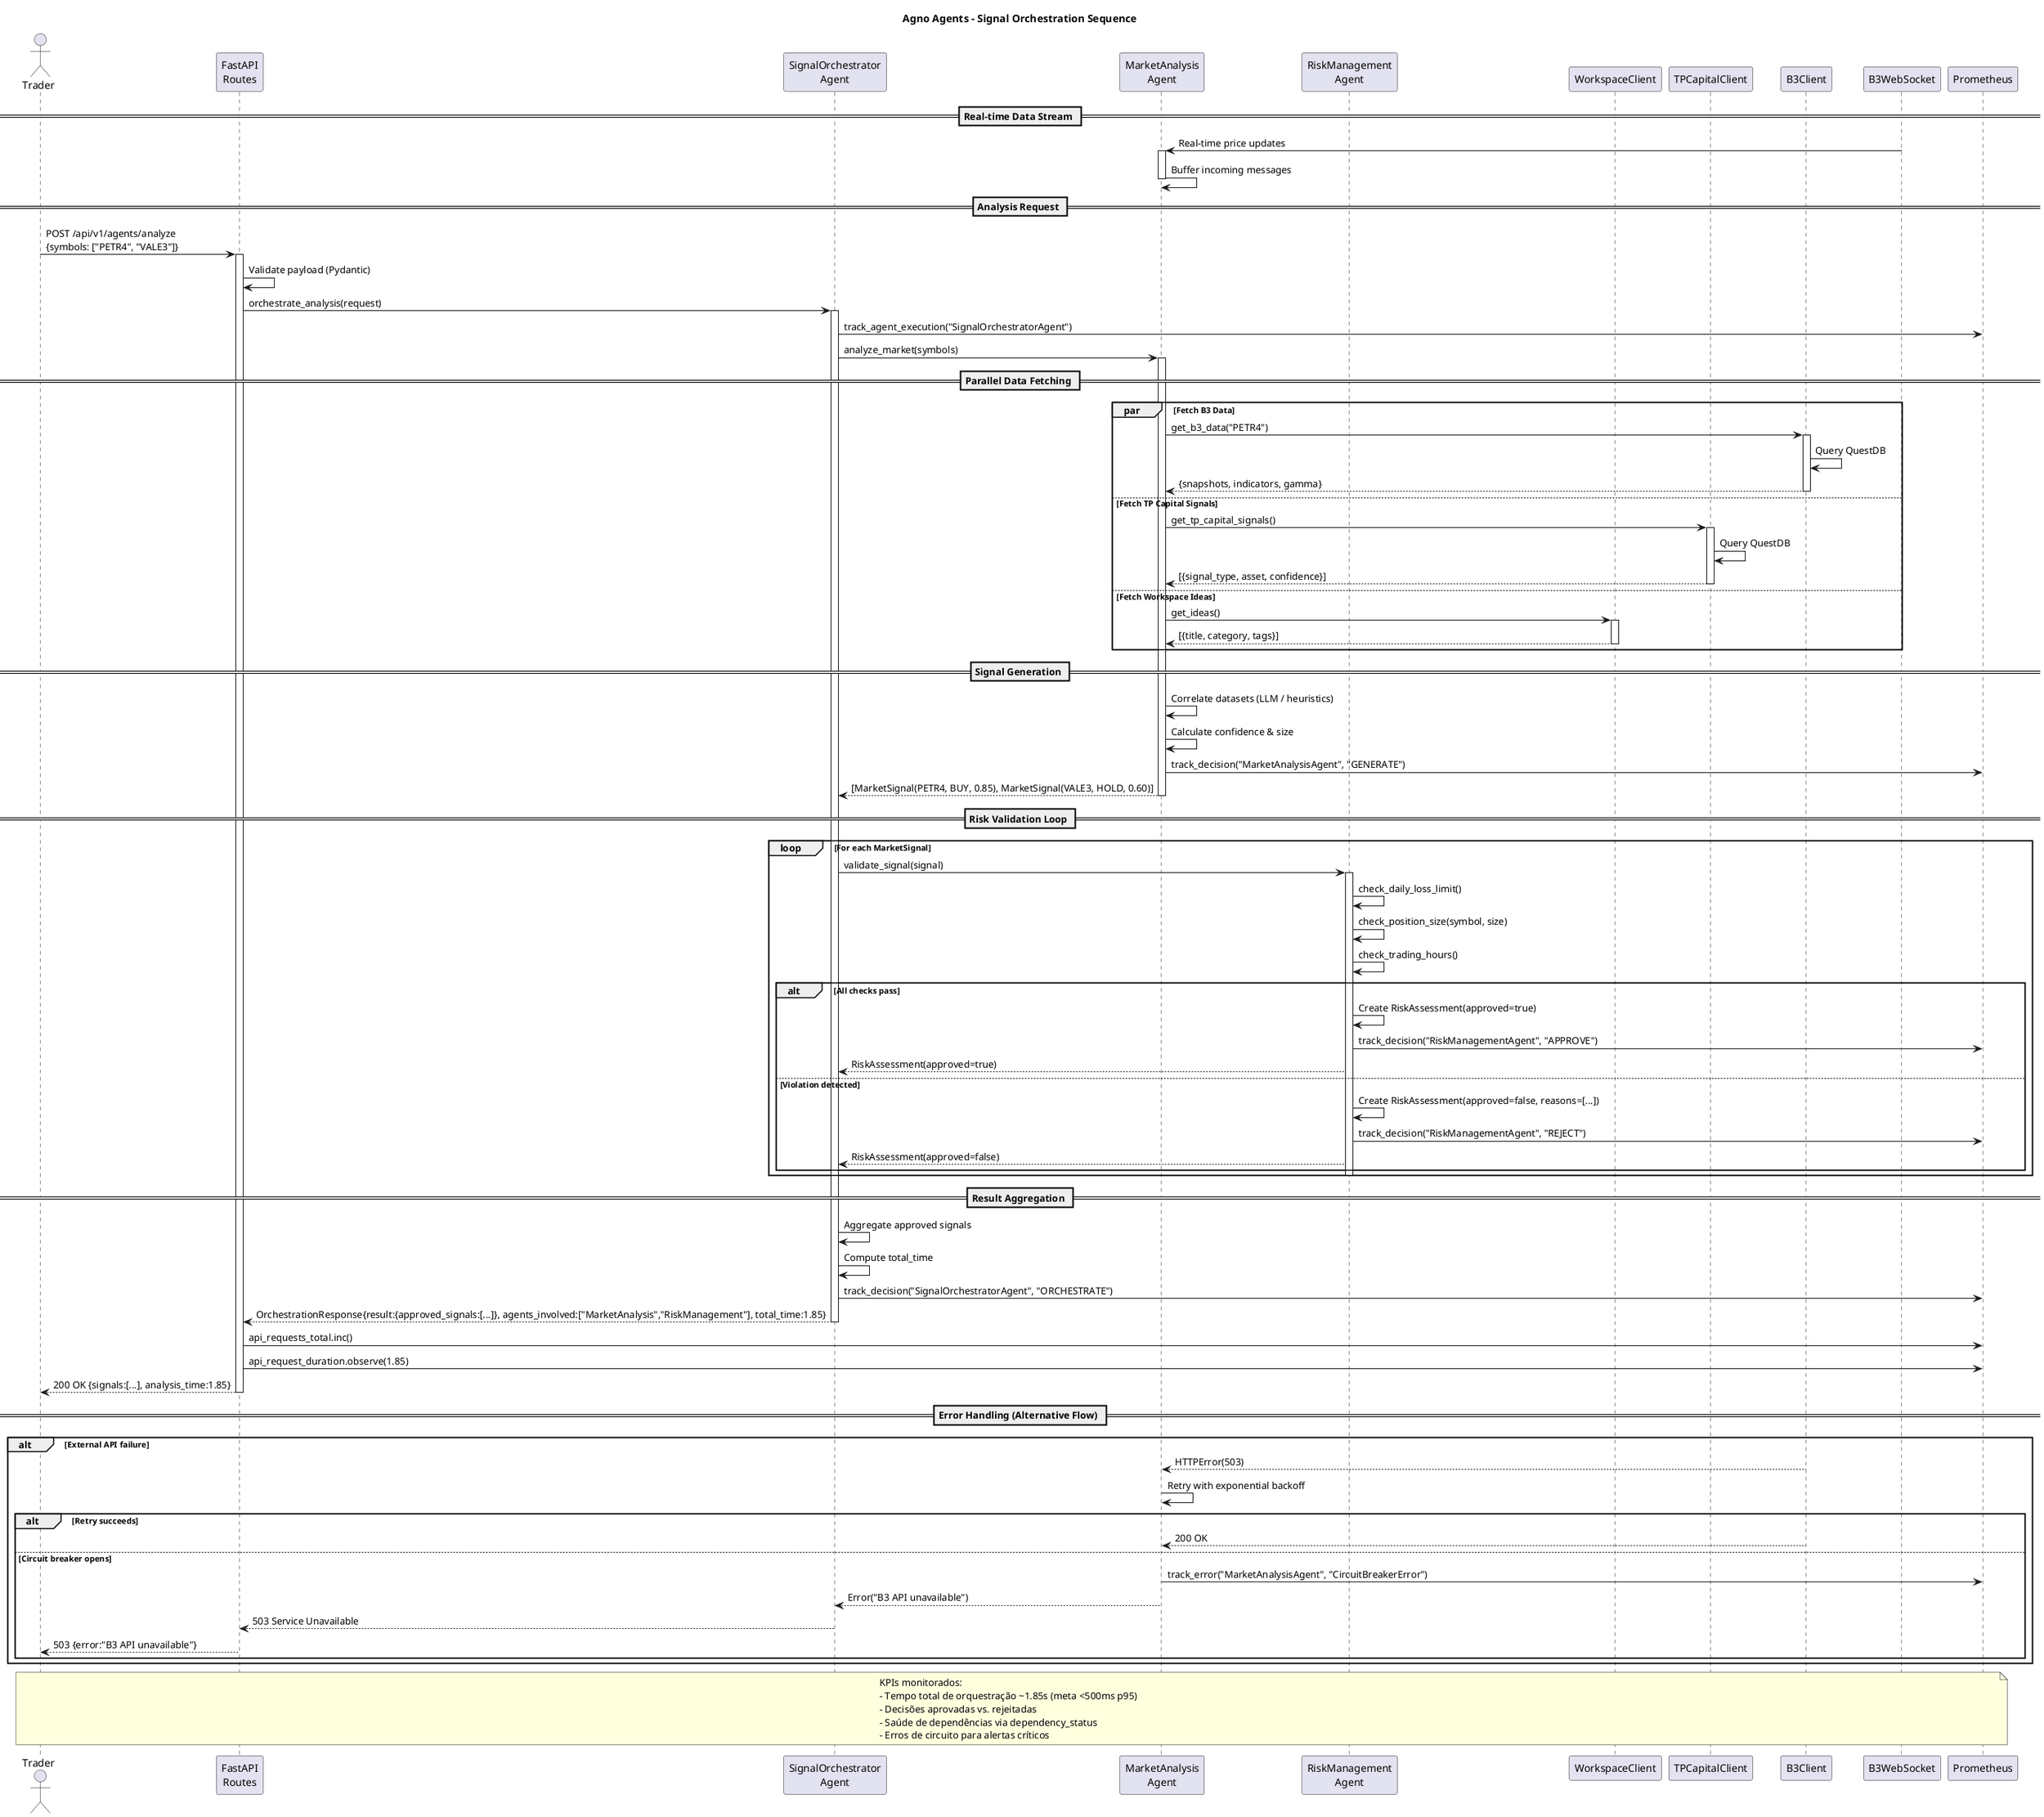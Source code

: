@startuml
title Agno Agents - Signal Orchestration Sequence

actor Trader
participant "FastAPI\nRoutes" as API
participant "SignalOrchestrator\nAgent" as Orchestrator
participant "MarketAnalysis\nAgent" as MarketAgent
participant "RiskManagement\nAgent" as RiskAgent
participant "WorkspaceClient" as Workspace
participant "TPCapitalClient" as TPCapital
participant "B3Client" as B3
participant "B3WebSocket" as B3WS
participant "Prometheus" as Metrics

== Real-time Data Stream ==
B3WS -> MarketAgent : Real-time price updates
activate MarketAgent
MarketAgent -> MarketAgent : Buffer incoming messages
deactivate MarketAgent

== Analysis Request ==
Trader -> API : POST /api/v1/agents/analyze\n{symbols: ["PETR4", "VALE3"]}
activate API
API -> API : Validate payload (Pydantic)
API -> Orchestrator : orchestrate_analysis(request)
activate Orchestrator

Orchestrator -> Metrics : track_agent_execution("SignalOrchestratorAgent")
Orchestrator -> MarketAgent : analyze_market(symbols)
activate MarketAgent

== Parallel Data Fetching ==
par Fetch B3 Data
  MarketAgent -> B3 : get_b3_data("PETR4")
  activate B3
  B3 -> B3 : Query QuestDB
  B3 --> MarketAgent : {snapshots, indicators, gamma}
  deactivate B3
else Fetch TP Capital Signals
  MarketAgent -> TPCapital : get_tp_capital_signals()
  activate TPCapital
  TPCapital -> TPCapital : Query QuestDB
  TPCapital --> MarketAgent : [{signal_type, asset, confidence}]
  deactivate TPCapital
else Fetch Workspace Ideas
  MarketAgent -> Workspace : get_ideas()
  activate Workspace
  Workspace --> MarketAgent : [{title, category, tags}]
  deactivate Workspace
end

== Signal Generation ==
MarketAgent -> MarketAgent : Correlate datasets (LLM / heuristics)
MarketAgent -> MarketAgent : Calculate confidence & size
MarketAgent -> Metrics : track_decision("MarketAnalysisAgent", "GENERATE")
MarketAgent --> Orchestrator : [MarketSignal(PETR4, BUY, 0.85), MarketSignal(VALE3, HOLD, 0.60)]
deactivate MarketAgent

== Risk Validation Loop ==
loop For each MarketSignal
  Orchestrator -> RiskAgent : validate_signal(signal)
  activate RiskAgent
  RiskAgent -> RiskAgent : check_daily_loss_limit()
  RiskAgent -> RiskAgent : check_position_size(symbol, size)
  RiskAgent -> RiskAgent : check_trading_hours()
  alt All checks pass
    RiskAgent -> RiskAgent : Create RiskAssessment(approved=true)
    RiskAgent -> Metrics : track_decision("RiskManagementAgent", "APPROVE")
    RiskAgent --> Orchestrator : RiskAssessment(approved=true)
  else Violation detected
    RiskAgent -> RiskAgent : Create RiskAssessment(approved=false, reasons=[...])
    RiskAgent -> Metrics : track_decision("RiskManagementAgent", "REJECT")
    RiskAgent --> Orchestrator : RiskAssessment(approved=false)
  end
  deactivate RiskAgent
end

== Result Aggregation ==
Orchestrator -> Orchestrator : Aggregate approved signals
Orchestrator -> Orchestrator : Compute total_time
Orchestrator -> Metrics : track_decision("SignalOrchestratorAgent", "ORCHESTRATE")
Orchestrator --> API : OrchestrationResponse{result:{approved_signals:[...]}, agents_involved:["MarketAnalysis","RiskManagement"], total_time:1.85}
deactivate Orchestrator

API -> Metrics : api_requests_total.inc()
API -> Metrics : api_request_duration.observe(1.85)
API --> Trader : 200 OK {signals:[...], analysis_time:1.85}
deactivate API

== Error Handling (Alternative Flow) ==
alt External API failure
  B3 --> MarketAgent : HTTPError(503)
  MarketAgent -> MarketAgent : Retry with exponential backoff
  alt Retry succeeds
    B3 --> MarketAgent : 200 OK
  else Circuit breaker opens
    MarketAgent -> Metrics : track_error("MarketAnalysisAgent", "CircuitBreakerError")
    MarketAgent --> Orchestrator : Error("B3 API unavailable")
    Orchestrator --> API : 503 Service Unavailable
    API --> Trader : 503 {error:"B3 API unavailable"}
  end
end

note over Trader, Metrics
  KPIs monitorados:
  - Tempo total de orquestração ~1.85s (meta <500ms p95)
  - Decisões aprovadas vs. rejeitadas
  - Saúde de dependências via dependency_status
  - Erros de circuito para alertas críticos
end note

@enduml
